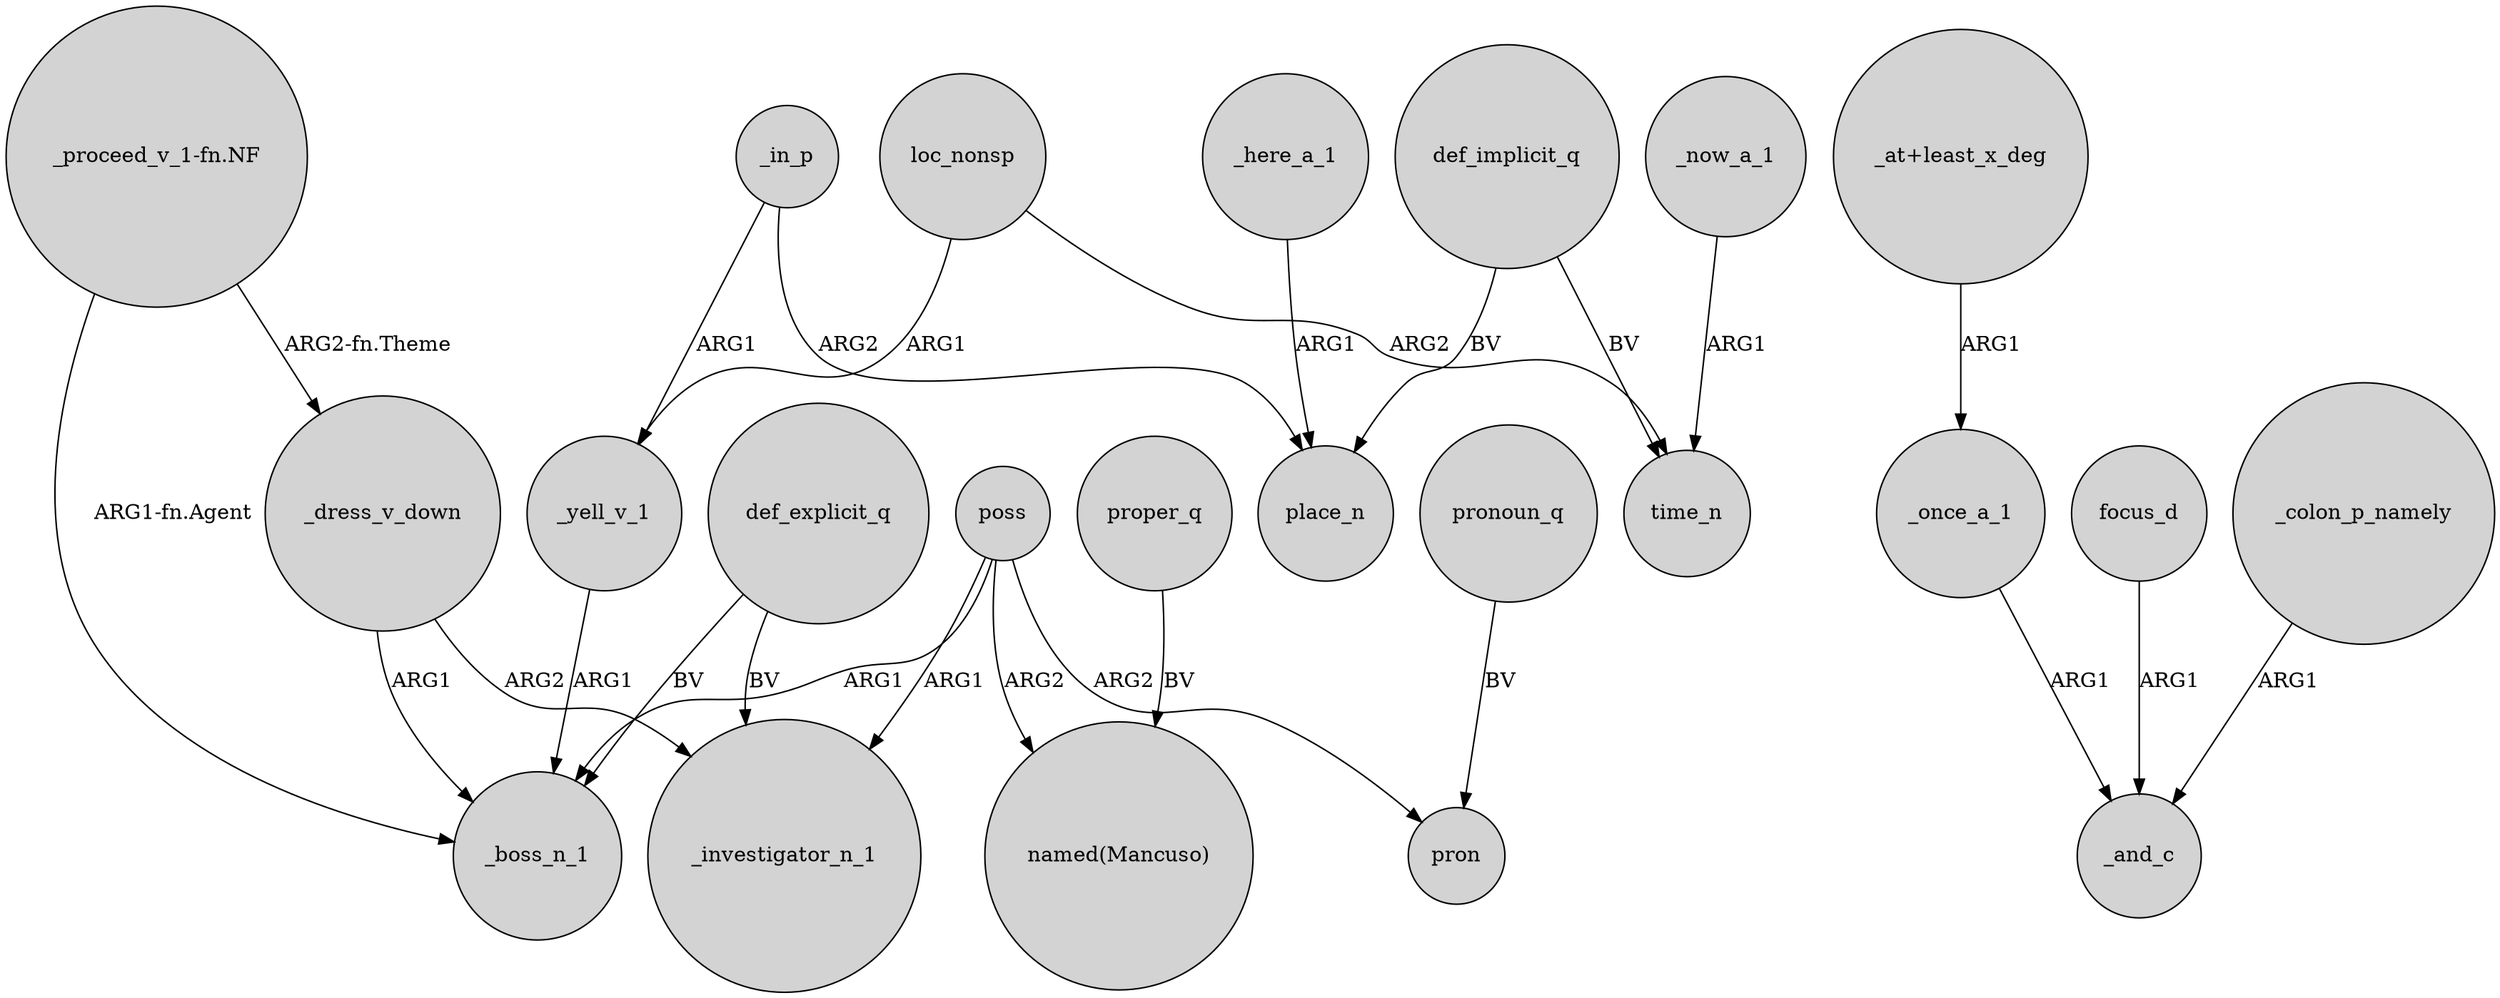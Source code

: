 digraph {
	node [shape=circle style=filled]
	"_proceed_v_1-fn.NF" -> _dress_v_down [label="ARG2-fn.Theme"]
	poss -> "named(Mancuso)" [label=ARG2]
	_here_a_1 -> place_n [label=ARG1]
	poss -> pron [label=ARG2]
	_yell_v_1 -> _boss_n_1 [label=ARG1]
	def_explicit_q -> _investigator_n_1 [label=BV]
	_in_p -> place_n [label=ARG2]
	def_implicit_q -> place_n [label=BV]
	"_at+least_x_deg" -> _once_a_1 [label=ARG1]
	loc_nonsp -> time_n [label=ARG2]
	pronoun_q -> pron [label=BV]
	poss -> _boss_n_1 [label=ARG1]
	poss -> _investigator_n_1 [label=ARG1]
	_in_p -> _yell_v_1 [label=ARG1]
	proper_q -> "named(Mancuso)" [label=BV]
	_once_a_1 -> _and_c [label=ARG1]
	_now_a_1 -> time_n [label=ARG1]
	focus_d -> _and_c [label=ARG1]
	_dress_v_down -> _investigator_n_1 [label=ARG2]
	_dress_v_down -> _boss_n_1 [label=ARG1]
	_colon_p_namely -> _and_c [label=ARG1]
	loc_nonsp -> _yell_v_1 [label=ARG1]
	"_proceed_v_1-fn.NF" -> _boss_n_1 [label="ARG1-fn.Agent"]
	def_implicit_q -> time_n [label=BV]
	def_explicit_q -> _boss_n_1 [label=BV]
}
